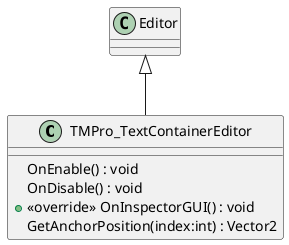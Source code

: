 @startuml
class TMPro_TextContainerEditor {
    OnEnable() : void
    OnDisable() : void
    + <<override>> OnInspectorGUI() : void
    GetAnchorPosition(index:int) : Vector2
}
Editor <|-- TMPro_TextContainerEditor
@enduml

